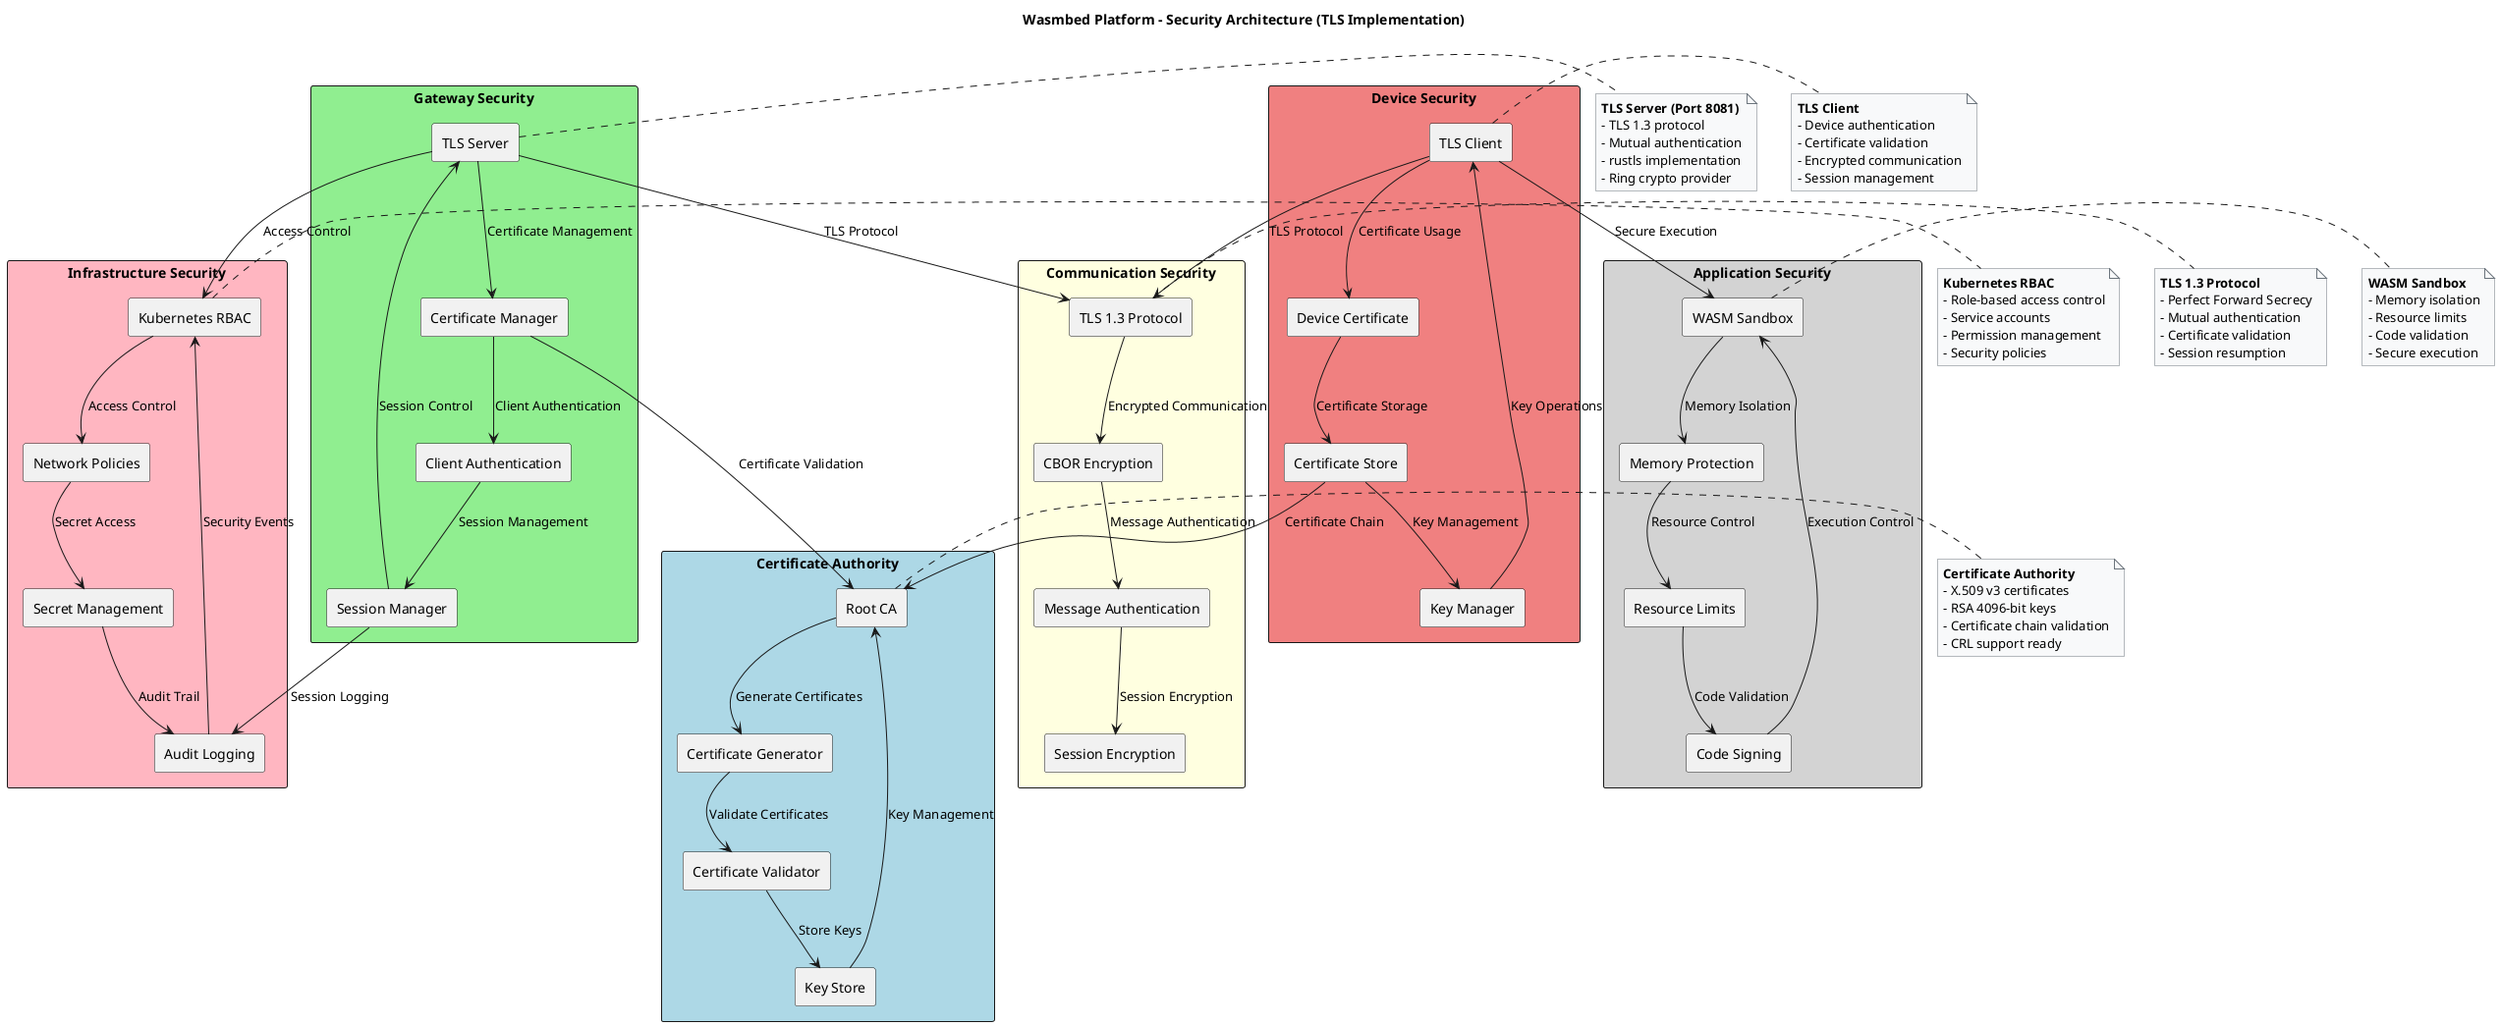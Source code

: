 ' SPDX-License-Identifier: CC-BY-4.0
' Copyright © 2025 Wasmbed contributors

@startuml
title Wasmbed Platform - Security Architecture (TLS Implementation)

skinparam backgroundColor #FFFFFF
skinparam componentStyle rectangle
skinparam packageStyle rectangle
skinparam noteBackgroundColor #F8F9FA
skinparam noteBorderColor #6C757D
skinparam direction top to bottom

package "Certificate Authority" as CA #LightBlue {
    component [Root CA] as RootCA
    component [Certificate Generator] as CertGen
    component [Certificate Validator] as CertValidator
    component [Key Store] as KeyStore
}

package "Gateway Security" as GatewaySec #LightGreen {
    component [TLS Server] as TLSServer
    component [Certificate Manager] as CertManager
    component [Client Authentication] as ClientAuth
    component [Session Manager] as SessionMgr
}

package "Device Security" as DeviceSec #LightCoral {
    component [TLS Client] as TLSClient
    component [Device Certificate] as DeviceCert
    component [Certificate Store] as DeviceCertStore
    component [Key Manager] as DeviceKeyMgr
}

package "Communication Security" as CommSec #LightYellow {
    component [TLS 1.3 Protocol] as TLS13
    component [CBOR Encryption] as CBOREnc
    component [Message Authentication] as MsgAuth
    component [Session Encryption] as SessionEnc
}

package "Infrastructure Security" as InfraSec #LightPink {
    component [Kubernetes RBAC] as K8SRBAC
    component [Network Policies] as NetPolicies
    component [Secret Management] as SecretMgr
    component [Audit Logging] as AuditLog
}

package "Application Security" as AppSec #LightGray {
    component [WASM Sandbox] as WASMSandbox
    component [Memory Protection] as MemProt
    component [Resource Limits] as ResLimits
    component [Code Signing] as CodeSign
}

' Certificate Authority Connections
RootCA --> CertGen : Generate Certificates
CertGen --> CertValidator : Validate Certificates
CertValidator --> KeyStore : Store Keys
KeyStore --> RootCA : Key Management

' Gateway Security Connections
TLSServer --> CertManager : Certificate Management
CertManager --> ClientAuth : Client Authentication
ClientAuth --> SessionMgr : Session Management
SessionMgr --> TLSServer : Session Control

' Device Security Connections
TLSClient --> DeviceCert : Certificate Usage
DeviceCert --> DeviceCertStore : Certificate Storage
DeviceCertStore --> DeviceKeyMgr : Key Management
DeviceKeyMgr --> TLSClient : Key Operations

' Communication Security Connections
TLSServer --> TLS13 : TLS Protocol
TLSClient --> TLS13 : TLS Protocol
TLS13 --> CBOREnc : Encrypted Communication
CBOREnc --> MsgAuth : Message Authentication
MsgAuth --> SessionEnc : Session Encryption

' Infrastructure Security Connections
K8SRBAC --> NetPolicies : Access Control
NetPolicies --> SecretMgr : Secret Access
SecretMgr --> AuditLog : Audit Trail
AuditLog --> K8SRBAC : Security Events

' Application Security Connections
WASMSandbox --> MemProt : Memory Isolation
MemProt --> ResLimits : Resource Control
ResLimits --> CodeSign : Code Validation
CodeSign --> WASMSandbox : Execution Control

' Cross-Layer Security Connections
CertManager --> RootCA : Certificate Validation
DeviceCertStore --> RootCA : Certificate Chain
TLSServer --> K8SRBAC : Access Control
TLSClient --> WASMSandbox : Secure Execution
SessionMgr --> AuditLog : Session Logging

note right of RootCA
  **Certificate Authority**
  - X.509 v3 certificates
  - RSA 4096-bit keys
  - Certificate chain validation
  - CRL support ready
end note

note right of TLSServer
  **TLS Server (Port 8081)**
  - TLS 1.3 protocol
  - Mutual authentication
  - rustls implementation
  - Ring crypto provider
end note

note right of TLSClient
  **TLS Client**
  - Device authentication
  - Certificate validation
  - Encrypted communication
  - Session management
end note

note right of TLS13
  **TLS 1.3 Protocol**
  - Perfect Forward Secrecy
  - Mutual authentication
  - Certificate validation
  - Session resumption
end note

note right of WASMSandbox
  **WASM Sandbox**
  - Memory isolation
  - Resource limits
  - Code validation
  - Secure execution
end note

note right of K8SRBAC
  **Kubernetes RBAC**
  - Role-based access control
  - Service accounts
  - Permission management
  - Security policies
end note

@enduml
